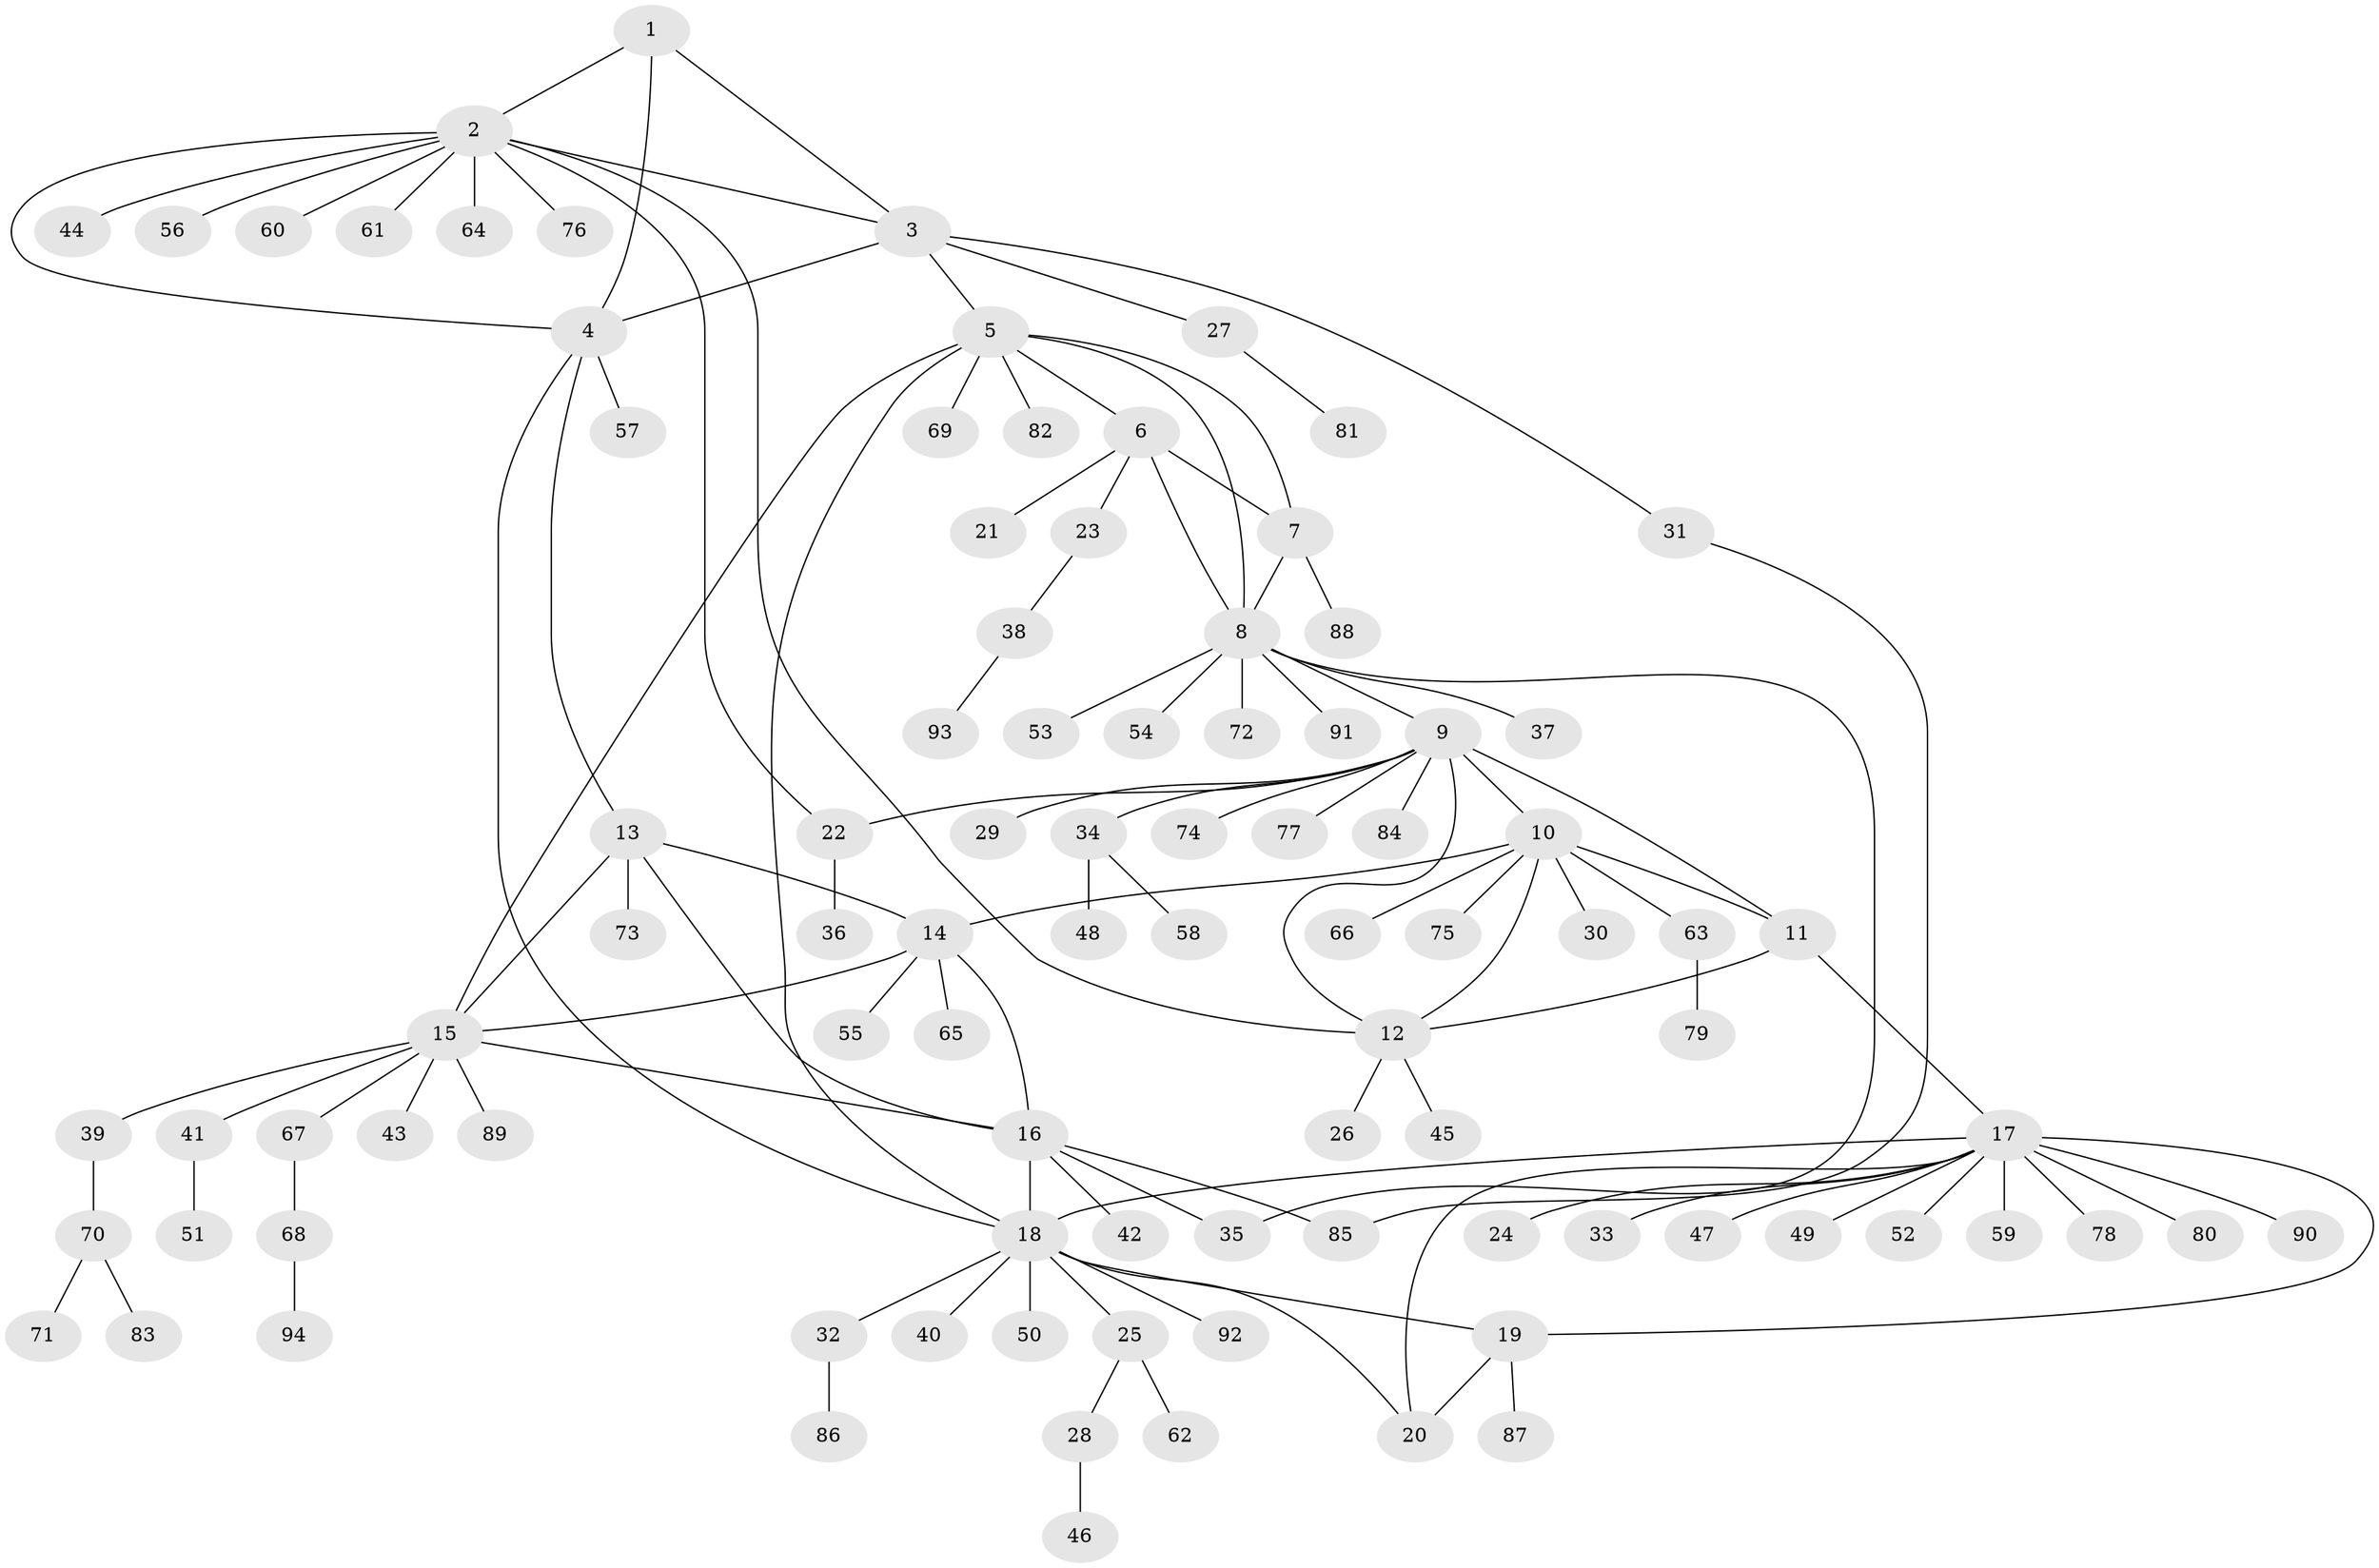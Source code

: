 // coarse degree distribution, {3: 0.0684931506849315, 10: 0.0136986301369863, 6: 0.0136986301369863, 5: 0.0136986301369863, 9: 0.0547945205479452, 2: 0.1506849315068493, 8: 0.0136986301369863, 7: 0.0136986301369863, 12: 0.0136986301369863, 11: 0.0136986301369863, 1: 0.6301369863013698}
// Generated by graph-tools (version 1.1) at 2025/52/02/27/25 19:52:16]
// undirected, 94 vertices, 117 edges
graph export_dot {
graph [start="1"]
  node [color=gray90,style=filled];
  1;
  2;
  3;
  4;
  5;
  6;
  7;
  8;
  9;
  10;
  11;
  12;
  13;
  14;
  15;
  16;
  17;
  18;
  19;
  20;
  21;
  22;
  23;
  24;
  25;
  26;
  27;
  28;
  29;
  30;
  31;
  32;
  33;
  34;
  35;
  36;
  37;
  38;
  39;
  40;
  41;
  42;
  43;
  44;
  45;
  46;
  47;
  48;
  49;
  50;
  51;
  52;
  53;
  54;
  55;
  56;
  57;
  58;
  59;
  60;
  61;
  62;
  63;
  64;
  65;
  66;
  67;
  68;
  69;
  70;
  71;
  72;
  73;
  74;
  75;
  76;
  77;
  78;
  79;
  80;
  81;
  82;
  83;
  84;
  85;
  86;
  87;
  88;
  89;
  90;
  91;
  92;
  93;
  94;
  1 -- 2;
  1 -- 3;
  1 -- 4;
  2 -- 3;
  2 -- 4;
  2 -- 12;
  2 -- 22;
  2 -- 44;
  2 -- 56;
  2 -- 60;
  2 -- 61;
  2 -- 64;
  2 -- 76;
  3 -- 4;
  3 -- 5;
  3 -- 27;
  3 -- 31;
  4 -- 13;
  4 -- 18;
  4 -- 57;
  5 -- 6;
  5 -- 7;
  5 -- 8;
  5 -- 15;
  5 -- 18;
  5 -- 69;
  5 -- 82;
  6 -- 7;
  6 -- 8;
  6 -- 21;
  6 -- 23;
  7 -- 8;
  7 -- 88;
  8 -- 9;
  8 -- 35;
  8 -- 37;
  8 -- 53;
  8 -- 54;
  8 -- 72;
  8 -- 91;
  9 -- 10;
  9 -- 11;
  9 -- 12;
  9 -- 22;
  9 -- 29;
  9 -- 34;
  9 -- 74;
  9 -- 77;
  9 -- 84;
  10 -- 11;
  10 -- 12;
  10 -- 14;
  10 -- 30;
  10 -- 63;
  10 -- 66;
  10 -- 75;
  11 -- 12;
  11 -- 17;
  12 -- 26;
  12 -- 45;
  13 -- 14;
  13 -- 15;
  13 -- 16;
  13 -- 73;
  14 -- 15;
  14 -- 16;
  14 -- 55;
  14 -- 65;
  15 -- 16;
  15 -- 39;
  15 -- 41;
  15 -- 43;
  15 -- 67;
  15 -- 89;
  16 -- 18;
  16 -- 35;
  16 -- 42;
  16 -- 85;
  17 -- 18;
  17 -- 19;
  17 -- 20;
  17 -- 24;
  17 -- 33;
  17 -- 47;
  17 -- 49;
  17 -- 52;
  17 -- 59;
  17 -- 78;
  17 -- 80;
  17 -- 90;
  18 -- 19;
  18 -- 20;
  18 -- 25;
  18 -- 32;
  18 -- 40;
  18 -- 50;
  18 -- 92;
  19 -- 20;
  19 -- 87;
  22 -- 36;
  23 -- 38;
  25 -- 28;
  25 -- 62;
  27 -- 81;
  28 -- 46;
  31 -- 85;
  32 -- 86;
  34 -- 48;
  34 -- 58;
  38 -- 93;
  39 -- 70;
  41 -- 51;
  63 -- 79;
  67 -- 68;
  68 -- 94;
  70 -- 71;
  70 -- 83;
}
